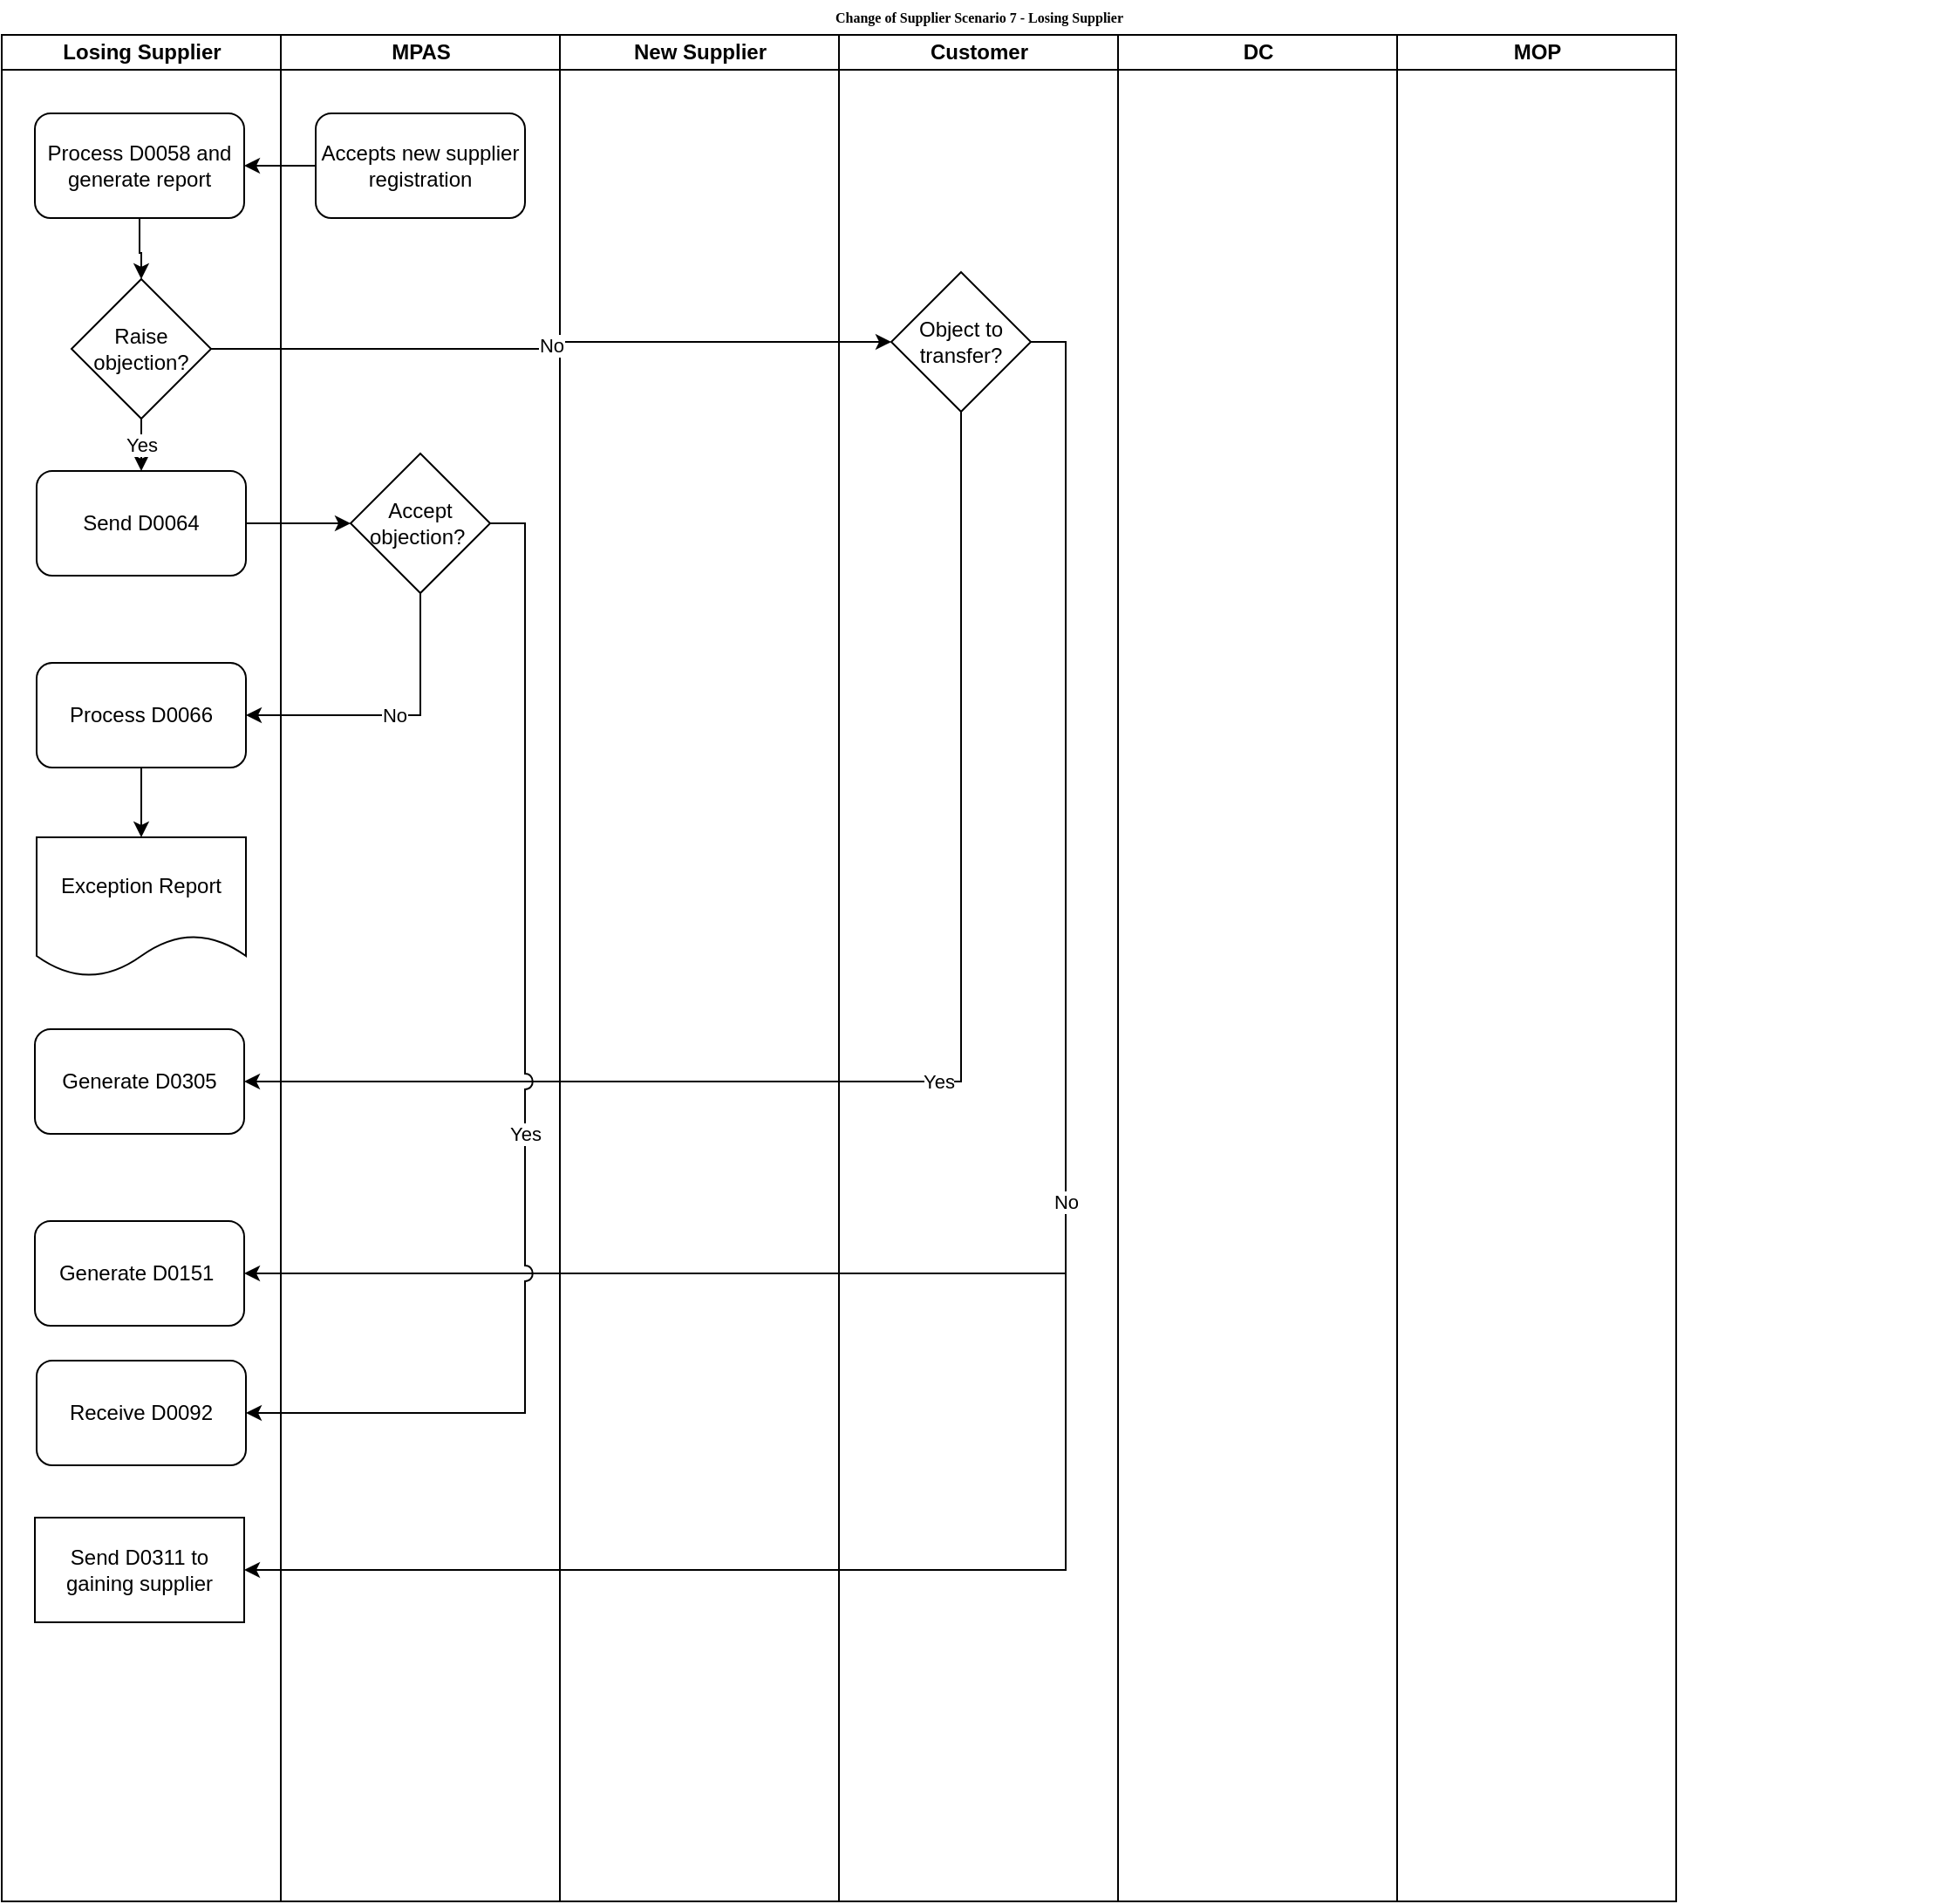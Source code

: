 <mxfile version="10.9.8" type="github"><diagram name="Page-1" id="74e2e168-ea6b-b213-b513-2b3c1d86103e"><mxGraphModel dx="517" dy="373" grid="1" gridSize="10" guides="1" tooltips="1" connect="1" arrows="1" fold="1" page="1" pageScale="1" pageWidth="827" pageHeight="1169" background="#ffffff" math="0" shadow="0"><root><mxCell id="0"/><mxCell id="1" parent="0"/><mxCell id="77e6c97f196da883-1" value="Change of Supplier Scenario 7 - Losing Supplier" style="swimlane;html=1;childLayout=stackLayout;startSize=20;rounded=0;shadow=0;labelBackgroundColor=none;strokeColor=none;strokeWidth=1;fillColor=#ffffff;fontFamily=Verdana;fontSize=8;fontColor=#000000;align=center;" parent="1" vertex="1"><mxGeometry x="70" y="40" width="1120" height="1090" as="geometry"/></mxCell><mxCell id="77e6c97f196da883-2" value="Losing Supplier" style="swimlane;html=1;startSize=20;" parent="77e6c97f196da883-1" vertex="1"><mxGeometry y="20" width="160" height="1070" as="geometry"/></mxCell><mxCell id="zIyODxOTTqoCsG_aiIHh-21" style="edgeStyle=orthogonalEdgeStyle;rounded=0;orthogonalLoop=1;jettySize=auto;html=1;exitX=0.5;exitY=1;exitDx=0;exitDy=0;" parent="77e6c97f196da883-2" edge="1"><mxGeometry relative="1" as="geometry"><mxPoint x="80" y="800" as="sourcePoint"/><mxPoint x="80" y="800" as="targetPoint"/></mxGeometry></mxCell><mxCell id="lABEAh94QwCFASmo0ZNv-1" value="Process D0058 and generate report" style="rounded=1;whiteSpace=wrap;html=1;" parent="77e6c97f196da883-2" vertex="1"><mxGeometry x="19" y="45" width="120" height="60" as="geometry"/></mxCell><mxCell id="oEzCVnBT9_kY-Uq2kUhe-3" value="Yes" style="edgeStyle=orthogonalEdgeStyle;rounded=0;orthogonalLoop=1;jettySize=auto;html=1;exitX=0.5;exitY=1;exitDx=0;exitDy=0;" edge="1" parent="77e6c97f196da883-2" source="8GCFweuIL4JDo90L80H1-9" target="oEzCVnBT9_kY-Uq2kUhe-1"><mxGeometry relative="1" as="geometry"/></mxCell><mxCell id="8GCFweuIL4JDo90L80H1-9" value="Raise objection?" style="rhombus;whiteSpace=wrap;html=1;" parent="77e6c97f196da883-2" vertex="1"><mxGeometry x="40" y="140" width="80" height="80" as="geometry"/></mxCell><mxCell id="8GCFweuIL4JDo90L80H1-12" style="edgeStyle=orthogonalEdgeStyle;rounded=0;orthogonalLoop=1;jettySize=auto;html=1;exitX=0.5;exitY=1;exitDx=0;exitDy=0;" parent="77e6c97f196da883-2" source="lABEAh94QwCFASmo0ZNv-1" target="8GCFweuIL4JDo90L80H1-9" edge="1"><mxGeometry relative="1" as="geometry"><mxPoint x="560" y="120" as="sourcePoint"/></mxGeometry></mxCell><mxCell id="oEzCVnBT9_kY-Uq2kUhe-1" value="Send D0064" style="rounded=1;whiteSpace=wrap;html=1;" vertex="1" parent="77e6c97f196da883-2"><mxGeometry x="20" y="250" width="120" height="60" as="geometry"/></mxCell><mxCell id="oEzCVnBT9_kY-Uq2kUhe-6" value="Generate D0305" style="rounded=1;whiteSpace=wrap;html=1;" vertex="1" parent="77e6c97f196da883-2"><mxGeometry x="19" y="570" width="120" height="60" as="geometry"/></mxCell><mxCell id="oEzCVnBT9_kY-Uq2kUhe-8" value="Send D0311 to gaining supplier" style="rounded=0;whiteSpace=wrap;html=1;" vertex="1" parent="77e6c97f196da883-2"><mxGeometry x="19" y="850" width="120" height="60" as="geometry"/></mxCell><mxCell id="oEzCVnBT9_kY-Uq2kUhe-15" style="edgeStyle=orthogonalEdgeStyle;rounded=0;orthogonalLoop=1;jettySize=auto;html=1;exitX=0.5;exitY=1;exitDx=0;exitDy=0;entryX=0.5;entryY=0;entryDx=0;entryDy=0;" edge="1" parent="77e6c97f196da883-2" source="oEzCVnBT9_kY-Uq2kUhe-11" target="oEzCVnBT9_kY-Uq2kUhe-14"><mxGeometry relative="1" as="geometry"/></mxCell><mxCell id="oEzCVnBT9_kY-Uq2kUhe-11" value="Process D0066" style="rounded=1;whiteSpace=wrap;html=1;" vertex="1" parent="77e6c97f196da883-2"><mxGeometry x="20" y="360" width="120" height="60" as="geometry"/></mxCell><mxCell id="oEzCVnBT9_kY-Uq2kUhe-14" value="Exception Report" style="shape=document;whiteSpace=wrap;html=1;boundedLbl=1;" vertex="1" parent="77e6c97f196da883-2"><mxGeometry x="20" y="460" width="120" height="80" as="geometry"/></mxCell><mxCell id="oEzCVnBT9_kY-Uq2kUhe-16" value="Generate D0151&amp;nbsp;" style="rounded=1;whiteSpace=wrap;html=1;" vertex="1" parent="77e6c97f196da883-2"><mxGeometry x="19" y="680" width="120" height="60" as="geometry"/></mxCell><mxCell id="oEzCVnBT9_kY-Uq2kUhe-18" value="Receive D0092" style="rounded=1;whiteSpace=wrap;html=1;" vertex="1" parent="77e6c97f196da883-2"><mxGeometry x="20" y="760" width="120" height="60" as="geometry"/></mxCell><mxCell id="77e6c97f196da883-3" value="MPAS" style="swimlane;html=1;startSize=20;" parent="77e6c97f196da883-1" vertex="1"><mxGeometry x="160" y="20" width="160" height="1070" as="geometry"/></mxCell><mxCell id="zIyODxOTTqoCsG_aiIHh-10" value="Accepts new supplier registration" style="rounded=1;whiteSpace=wrap;html=1;" parent="77e6c97f196da883-3" vertex="1"><mxGeometry x="20" y="45" width="120" height="60" as="geometry"/></mxCell><mxCell id="oEzCVnBT9_kY-Uq2kUhe-10" value="Accept objection?&amp;nbsp;" style="rhombus;whiteSpace=wrap;html=1;" vertex="1" parent="77e6c97f196da883-3"><mxGeometry x="40" y="240" width="80" height="80" as="geometry"/></mxCell><mxCell id="77e6c97f196da883-4" value="New Supplier" style="swimlane;html=1;startSize=20;" parent="77e6c97f196da883-1" vertex="1"><mxGeometry x="320" y="20" width="160" height="1070" as="geometry"/></mxCell><mxCell id="wQQ8Tt-gBdMGujzAyKJH-7" value="Customer" style="swimlane;html=1;startSize=20;" parent="77e6c97f196da883-1" vertex="1"><mxGeometry x="480" y="20" width="160" height="1070" as="geometry"/></mxCell><mxCell id="oEzCVnBT9_kY-Uq2kUhe-4" value="Object to transfer?" style="rhombus;whiteSpace=wrap;html=1;" vertex="1" parent="wQQ8Tt-gBdMGujzAyKJH-7"><mxGeometry x="30" y="136" width="80" height="80" as="geometry"/></mxCell><mxCell id="77e6c97f196da883-5" value="DC" style="swimlane;html=1;startSize=20;" parent="77e6c97f196da883-1" vertex="1"><mxGeometry x="640" y="20" width="160" height="1070" as="geometry"/></mxCell><mxCell id="77e6c97f196da883-7" value="MOP" style="swimlane;html=1;startSize=20;" parent="77e6c97f196da883-1" vertex="1"><mxGeometry x="800" y="20" width="160" height="1070" as="geometry"/></mxCell><mxCell id="lABEAh94QwCFASmo0ZNv-2" style="edgeStyle=orthogonalEdgeStyle;rounded=0;orthogonalLoop=1;jettySize=auto;html=1;entryX=1;entryY=0.5;entryDx=0;entryDy=0;" parent="77e6c97f196da883-1" source="zIyODxOTTqoCsG_aiIHh-10" target="lABEAh94QwCFASmo0ZNv-1" edge="1"><mxGeometry relative="1" as="geometry"><mxPoint x="239" y="155" as="targetPoint"/></mxGeometry></mxCell><mxCell id="oEzCVnBT9_kY-Uq2kUhe-5" value="No" style="edgeStyle=orthogonalEdgeStyle;rounded=0;orthogonalLoop=1;jettySize=auto;html=1;exitX=1;exitY=0.5;exitDx=0;exitDy=0;entryX=0;entryY=0.5;entryDx=0;entryDy=0;" edge="1" parent="77e6c97f196da883-1" source="8GCFweuIL4JDo90L80H1-9" target="oEzCVnBT9_kY-Uq2kUhe-4"><mxGeometry relative="1" as="geometry"/></mxCell><mxCell id="oEzCVnBT9_kY-Uq2kUhe-7" value="Yes" style="edgeStyle=orthogonalEdgeStyle;rounded=0;orthogonalLoop=1;jettySize=auto;html=1;entryX=1;entryY=0.5;entryDx=0;entryDy=0;exitX=0.5;exitY=1;exitDx=0;exitDy=0;" edge="1" parent="77e6c97f196da883-1" source="oEzCVnBT9_kY-Uq2kUhe-4" target="oEzCVnBT9_kY-Uq2kUhe-6"><mxGeometry relative="1" as="geometry"/></mxCell><mxCell id="oEzCVnBT9_kY-Uq2kUhe-9" value="" style="edgeStyle=orthogonalEdgeStyle;rounded=0;orthogonalLoop=1;jettySize=auto;html=1;exitX=1;exitY=0.5;exitDx=0;exitDy=0;entryX=1;entryY=0.5;entryDx=0;entryDy=0;" edge="1" parent="77e6c97f196da883-1" source="oEzCVnBT9_kY-Uq2kUhe-4" target="oEzCVnBT9_kY-Uq2kUhe-8"><mxGeometry relative="1" as="geometry"/></mxCell><mxCell id="oEzCVnBT9_kY-Uq2kUhe-12" style="edgeStyle=orthogonalEdgeStyle;rounded=0;orthogonalLoop=1;jettySize=auto;html=1;exitX=1;exitY=0.5;exitDx=0;exitDy=0;" edge="1" parent="77e6c97f196da883-1" source="oEzCVnBT9_kY-Uq2kUhe-1" target="oEzCVnBT9_kY-Uq2kUhe-10"><mxGeometry relative="1" as="geometry"/></mxCell><mxCell id="oEzCVnBT9_kY-Uq2kUhe-13" value="No" style="edgeStyle=orthogonalEdgeStyle;rounded=0;orthogonalLoop=1;jettySize=auto;html=1;exitX=0.5;exitY=1;exitDx=0;exitDy=0;entryX=1;entryY=0.5;entryDx=0;entryDy=0;" edge="1" parent="77e6c97f196da883-1" source="oEzCVnBT9_kY-Uq2kUhe-10" target="oEzCVnBT9_kY-Uq2kUhe-11"><mxGeometry relative="1" as="geometry"/></mxCell><mxCell id="oEzCVnBT9_kY-Uq2kUhe-17" value="No" style="edgeStyle=orthogonalEdgeStyle;rounded=0;orthogonalLoop=1;jettySize=auto;html=1;exitX=1;exitY=0.5;exitDx=0;exitDy=0;entryX=1;entryY=0.5;entryDx=0;entryDy=0;" edge="1" parent="77e6c97f196da883-1" source="oEzCVnBT9_kY-Uq2kUhe-4" target="oEzCVnBT9_kY-Uq2kUhe-16"><mxGeometry relative="1" as="geometry"/></mxCell><mxCell id="oEzCVnBT9_kY-Uq2kUhe-19" value="Yes" style="edgeStyle=orthogonalEdgeStyle;rounded=0;orthogonalLoop=1;jettySize=auto;html=1;exitX=1;exitY=0.5;exitDx=0;exitDy=0;entryX=1;entryY=0.5;entryDx=0;entryDy=0;jumpStyle=arc;jumpSize=9;" edge="1" parent="77e6c97f196da883-1" source="oEzCVnBT9_kY-Uq2kUhe-10" target="oEzCVnBT9_kY-Uq2kUhe-18"><mxGeometry x="0.072" relative="1" as="geometry"><mxPoint as="offset"/></mxGeometry></mxCell></root></mxGraphModel></diagram></mxfile>